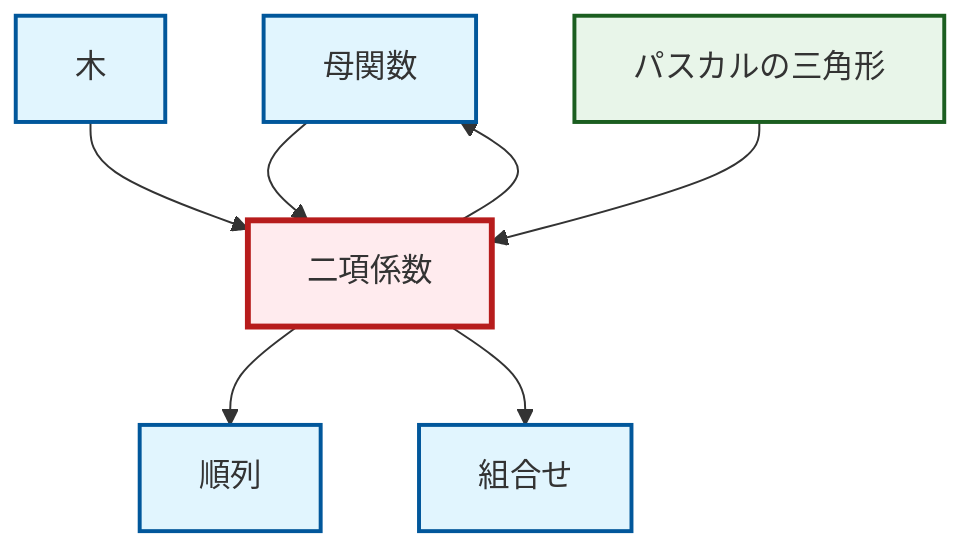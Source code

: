graph TD
    classDef definition fill:#e1f5fe,stroke:#01579b,stroke-width:2px
    classDef theorem fill:#f3e5f5,stroke:#4a148c,stroke-width:2px
    classDef axiom fill:#fff3e0,stroke:#e65100,stroke-width:2px
    classDef example fill:#e8f5e9,stroke:#1b5e20,stroke-width:2px
    classDef current fill:#ffebee,stroke:#b71c1c,stroke-width:3px
    def-permutation["順列"]:::definition
    def-combination["組合せ"]:::definition
    def-generating-function["母関数"]:::definition
    def-tree["木"]:::definition
    ex-pascals-triangle["パスカルの三角形"]:::example
    def-binomial-coefficient["二項係数"]:::definition
    def-generating-function --> def-binomial-coefficient
    def-binomial-coefficient --> def-generating-function
    def-binomial-coefficient --> def-permutation
    def-binomial-coefficient --> def-combination
    def-tree --> def-binomial-coefficient
    ex-pascals-triangle --> def-binomial-coefficient
    class def-binomial-coefficient current